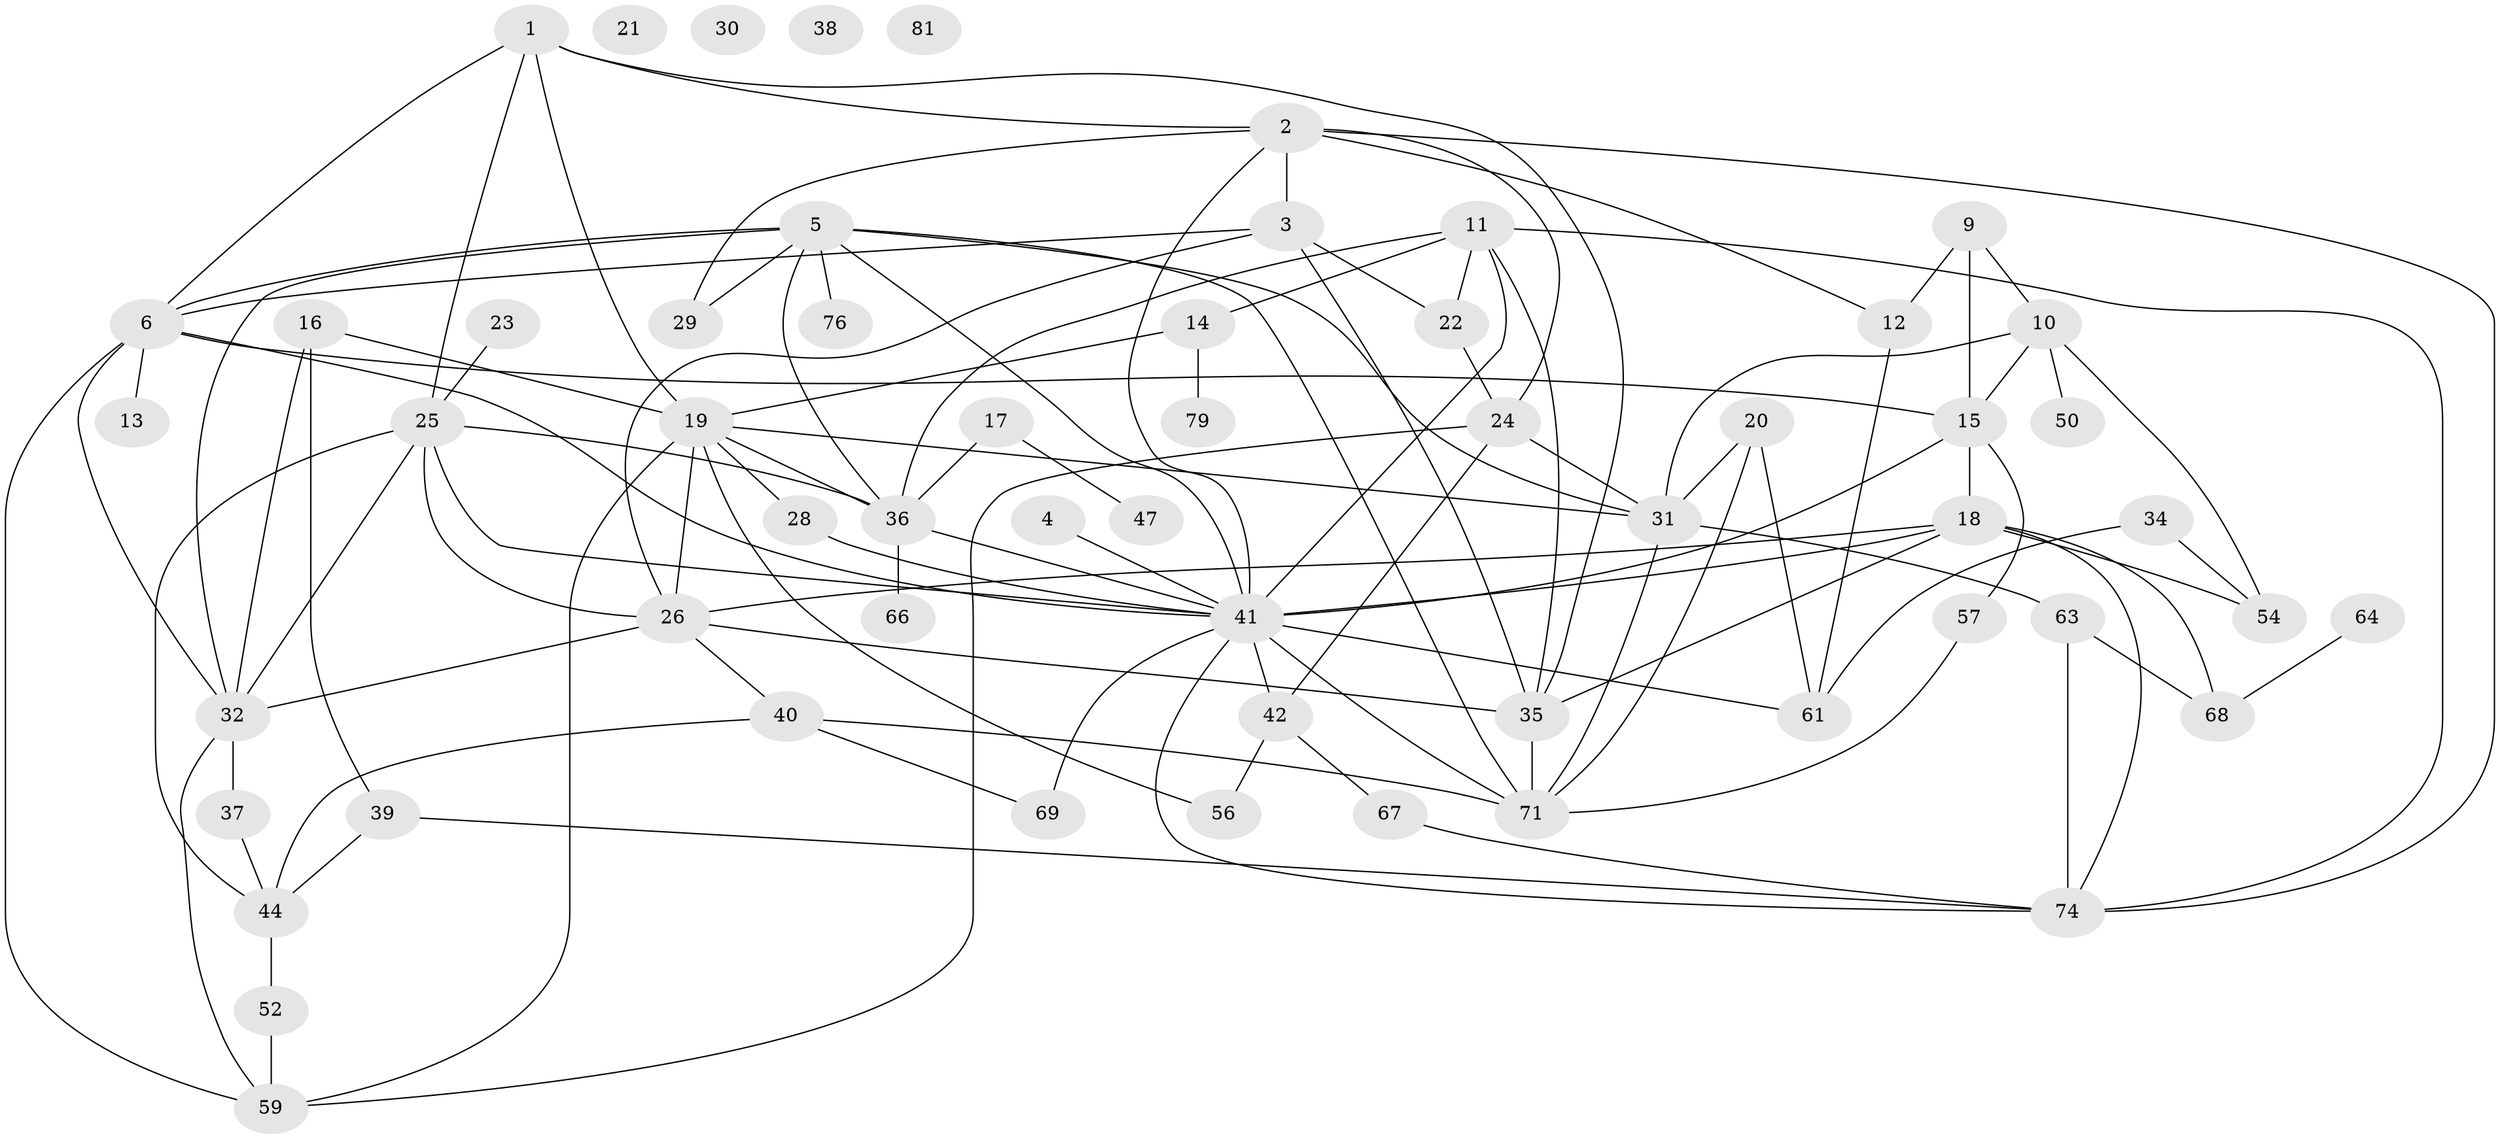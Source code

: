 // original degree distribution, {6: 0.10843373493975904, 3: 0.25301204819277107, 1: 0.1566265060240964, 4: 0.12048192771084337, 5: 0.07228915662650602, 2: 0.1566265060240964, 7: 0.07228915662650602, 0: 0.04819277108433735, 8: 0.012048192771084338}
// Generated by graph-tools (version 1.1) at 2025/16/03/04/25 18:16:32]
// undirected, 58 vertices, 111 edges
graph export_dot {
graph [start="1"]
  node [color=gray90,style=filled];
  1;
  2 [super="+60"];
  3 [super="+7"];
  4;
  5 [super="+8"];
  6 [super="+78+82"];
  9;
  10;
  11;
  12;
  13;
  14 [super="+33"];
  15;
  16;
  17;
  18;
  19 [super="+75+46"];
  20;
  21;
  22;
  23;
  24 [super="+45"];
  25 [super="+27"];
  26 [super="+62"];
  28;
  29;
  30;
  31;
  32 [super="+55"];
  34;
  35 [super="+51+49"];
  36 [super="+53"];
  37 [super="+65"];
  38;
  39 [super="+80+73"];
  40;
  41 [super="+58+43+72+48"];
  42;
  44;
  47;
  50;
  52;
  54;
  56;
  57;
  59;
  61;
  63;
  64;
  66;
  67 [super="+70+77"];
  68;
  69;
  71;
  74;
  76;
  79;
  81;
  1 -- 2;
  1 -- 6 [weight=2];
  1 -- 19;
  1 -- 25;
  1 -- 35;
  2 -- 12;
  2 -- 24;
  2 -- 29;
  2 -- 74;
  2 -- 41;
  2 -- 3;
  3 -- 26;
  3 -- 35;
  3 -- 6;
  3 -- 22;
  4 -- 41;
  5 -- 31;
  5 -- 76;
  5 -- 32;
  5 -- 6;
  5 -- 71;
  5 -- 41;
  5 -- 29;
  5 -- 36;
  6 -- 41;
  6 -- 13;
  6 -- 15;
  6 -- 32;
  6 -- 59;
  9 -- 10;
  9 -- 12;
  9 -- 15;
  10 -- 15;
  10 -- 31;
  10 -- 50;
  10 -- 54;
  11 -- 14;
  11 -- 22;
  11 -- 36;
  11 -- 74;
  11 -- 35;
  11 -- 41;
  12 -- 61;
  14 -- 79;
  14 -- 19;
  15 -- 18;
  15 -- 57;
  15 -- 41;
  16 -- 32;
  16 -- 39;
  16 -- 19;
  17 -- 36;
  17 -- 47;
  18 -- 41;
  18 -- 54;
  18 -- 68;
  18 -- 74;
  18 -- 26;
  18 -- 35;
  19 -- 31;
  19 -- 56;
  19 -- 26;
  19 -- 59;
  19 -- 28;
  19 -- 36;
  20 -- 31;
  20 -- 61;
  20 -- 71;
  22 -- 24;
  23 -- 25;
  24 -- 42;
  24 -- 59;
  24 -- 31;
  25 -- 44;
  25 -- 32;
  25 -- 26;
  25 -- 41;
  25 -- 36;
  26 -- 32;
  26 -- 35;
  26 -- 40;
  28 -- 41;
  31 -- 63;
  31 -- 71;
  32 -- 37;
  32 -- 59;
  34 -- 54;
  34 -- 61;
  35 -- 71;
  36 -- 66;
  36 -- 41;
  37 -- 44;
  39 -- 44;
  39 -- 74;
  40 -- 44;
  40 -- 69;
  40 -- 71;
  41 -- 61 [weight=2];
  41 -- 69;
  41 -- 74;
  41 -- 71;
  41 -- 42;
  42 -- 56;
  42 -- 67;
  44 -- 52;
  52 -- 59;
  57 -- 71;
  63 -- 68;
  63 -- 74;
  64 -- 68;
  67 -- 74;
}
